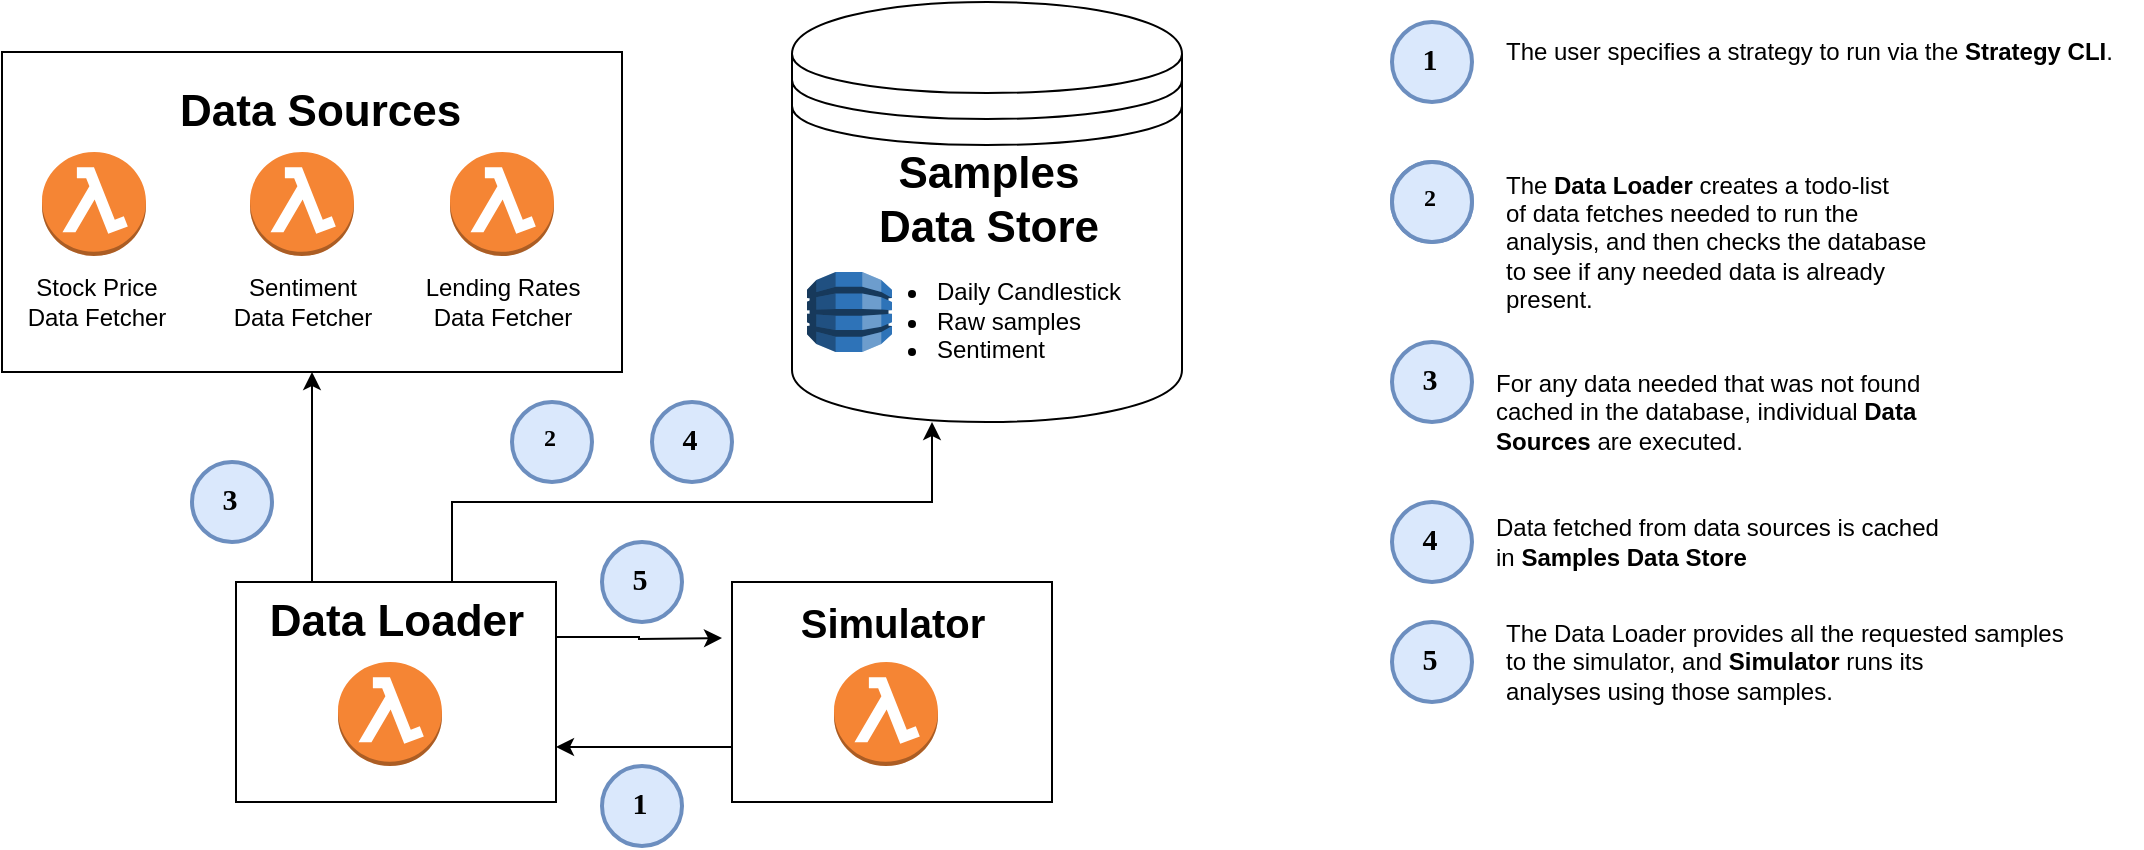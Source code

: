 <mxfile version="14.2.9" type="device"><diagram id="pN8Q6rI7I6gmSfbg4srO" name="Page-1"><mxGraphModel dx="2942" dy="1134" grid="1" gridSize="10" guides="1" tooltips="1" connect="1" arrows="1" fold="1" page="1" pageScale="1" pageWidth="850" pageHeight="1100" math="0" shadow="0"><root><mxCell id="0"/><mxCell id="1" parent="0"/><mxCell id="07io08EL0s0A6Ao118W9-2" value="" style="shape=datastore;whiteSpace=wrap;html=1;" parent="1" vertex="1"><mxGeometry x="395" width="195" height="210" as="geometry"/></mxCell><mxCell id="07io08EL0s0A6Ao118W9-3" value="&lt;div style=&quot;font-size: 18px&quot; align=&quot;center&quot;&gt;&lt;font size=&quot;1&quot;&gt;&lt;b style=&quot;font-size: 22px&quot;&gt;Samples&lt;/b&gt;&lt;/font&gt;&lt;/div&gt;&lt;div style=&quot;font-size: 18px&quot; align=&quot;center&quot;&gt;&lt;font size=&quot;1&quot;&gt;&lt;b style=&quot;font-size: 22px&quot;&gt;Data Store&lt;/b&gt;&lt;/font&gt;&lt;/div&gt;&lt;ul&gt;&lt;li&gt;&lt;div align=&quot;left&quot;&gt;Daily Candlestick&lt;/div&gt;&lt;/li&gt;&lt;li&gt;&lt;div align=&quot;left&quot;&gt;Raw samples&lt;/div&gt;&lt;/li&gt;&lt;li&gt;&lt;div align=&quot;left&quot;&gt;Sentiment&lt;/div&gt;&lt;div align=&quot;left&quot;&gt;&lt;br&gt;&lt;/div&gt;&lt;/li&gt;&lt;/ul&gt;" style="text;html=1;resizable=0;autosize=1;align=center;verticalAlign=middle;points=[];fillColor=none;strokeColor=none;rounded=0;" parent="1" vertex="1"><mxGeometry x="417.5" y="80" width="150" height="120" as="geometry"/></mxCell><mxCell id="07io08EL0s0A6Ao118W9-11" value="" style="rounded=0;whiteSpace=wrap;html=1;" parent="1" vertex="1"><mxGeometry y="25" width="310" height="160" as="geometry"/></mxCell><mxCell id="07io08EL0s0A6Ao118W9-12" value="&lt;div style=&quot;font-size: 22px&quot;&gt;&lt;b&gt;Data Sources&lt;/b&gt;&lt;/div&gt;" style="text;whiteSpace=wrap;html=1;" parent="1" vertex="1"><mxGeometry x="87" y="35" width="155" height="30" as="geometry"/></mxCell><mxCell id="07io08EL0s0A6Ao118W9-14" value="&lt;div&gt;Stock Price&lt;/div&gt;&lt;div&gt;Data Fetcher&lt;/div&gt;" style="text;html=1;resizable=0;autosize=1;align=center;verticalAlign=middle;points=[];fillColor=none;strokeColor=none;rounded=0;" parent="1" vertex="1"><mxGeometry x="7" y="135" width="80" height="30" as="geometry"/></mxCell><mxCell id="07io08EL0s0A6Ao118W9-17" value="&lt;div&gt;Sentiment&lt;/div&gt;&lt;div&gt;Data Fetcher&lt;/div&gt;" style="text;html=1;resizable=0;autosize=1;align=center;verticalAlign=middle;points=[];fillColor=none;strokeColor=none;rounded=0;" parent="1" vertex="1"><mxGeometry x="110" y="135" width="80" height="30" as="geometry"/></mxCell><mxCell id="07io08EL0s0A6Ao118W9-19" value="&lt;div&gt;Lending Rates&lt;/div&gt;&lt;div&gt;Data Fetcher&lt;/div&gt;" style="text;html=1;resizable=0;autosize=1;align=center;verticalAlign=middle;points=[];fillColor=none;strokeColor=none;rounded=0;" parent="1" vertex="1"><mxGeometry x="205" y="135" width="90" height="30" as="geometry"/></mxCell><mxCell id="07io08EL0s0A6Ao118W9-45" style="edgeStyle=orthogonalEdgeStyle;rounded=0;orthogonalLoop=1;jettySize=auto;html=1;exitX=0.25;exitY=0;exitDx=0;exitDy=0;entryX=0.5;entryY=1;entryDx=0;entryDy=0;" parent="1" source="07io08EL0s0A6Ao118W9-34" target="07io08EL0s0A6Ao118W9-11" edge="1"><mxGeometry relative="1" as="geometry"><Array as="points"><mxPoint x="155" y="290"/></Array></mxGeometry></mxCell><mxCell id="07io08EL0s0A6Ao118W9-50" style="edgeStyle=orthogonalEdgeStyle;rounded=0;orthogonalLoop=1;jettySize=auto;html=1;exitX=0.75;exitY=0;exitDx=0;exitDy=0;" parent="1" source="07io08EL0s0A6Ao118W9-34" edge="1"><mxGeometry relative="1" as="geometry"><mxPoint x="465" y="210" as="targetPoint"/><Array as="points"><mxPoint x="225" y="290"/><mxPoint x="225" y="250"/><mxPoint x="465" y="250"/><mxPoint x="465" y="210"/></Array></mxGeometry></mxCell><mxCell id="Zut7io3kQdqsEvI6G0Zr-3" style="edgeStyle=orthogonalEdgeStyle;rounded=0;orthogonalLoop=1;jettySize=auto;html=1;exitX=1;exitY=0.25;exitDx=0;exitDy=0;" edge="1" parent="1" source="07io08EL0s0A6Ao118W9-34"><mxGeometry relative="1" as="geometry"><mxPoint x="360" y="318" as="targetPoint"/></mxGeometry></mxCell><mxCell id="07io08EL0s0A6Ao118W9-34" value="" style="rounded=0;whiteSpace=wrap;html=1;" parent="1" vertex="1"><mxGeometry x="117" y="290" width="160" height="110" as="geometry"/></mxCell><mxCell id="07io08EL0s0A6Ao118W9-37" value="&lt;font style=&quot;font-size: 22px&quot;&gt;&lt;b&gt;Data Loader&lt;/b&gt;&lt;/font&gt;" style="text;html=1;resizable=0;autosize=1;align=center;verticalAlign=middle;points=[];fillColor=none;strokeColor=none;rounded=0;" parent="1" vertex="1"><mxGeometry x="127" y="300" width="140" height="20" as="geometry"/></mxCell><mxCell id="07io08EL0s0A6Ao118W9-47" value="" style="outlineConnect=0;dashed=0;verticalLabelPosition=bottom;verticalAlign=top;align=center;html=1;shape=mxgraph.aws3.lambda_function;fillColor=#F58534;gradientColor=none;" parent="1" vertex="1"><mxGeometry x="20" y="75" width="52" height="52" as="geometry"/></mxCell><mxCell id="07io08EL0s0A6Ao118W9-48" value="" style="outlineConnect=0;dashed=0;verticalLabelPosition=bottom;verticalAlign=top;align=center;html=1;shape=mxgraph.aws3.lambda_function;fillColor=#F58534;gradientColor=none;" parent="1" vertex="1"><mxGeometry x="124" y="75" width="52" height="52" as="geometry"/></mxCell><mxCell id="07io08EL0s0A6Ao118W9-49" value="" style="outlineConnect=0;dashed=0;verticalLabelPosition=bottom;verticalAlign=top;align=center;html=1;shape=mxgraph.aws3.lambda_function;fillColor=#F58534;gradientColor=none;" parent="1" vertex="1"><mxGeometry x="224" y="75" width="52" height="52" as="geometry"/></mxCell><mxCell id="07io08EL0s0A6Ao118W9-51" value="" style="outlineConnect=0;dashed=0;verticalLabelPosition=bottom;verticalAlign=top;align=center;html=1;shape=mxgraph.aws3.dynamo_db;fillColor=#2E73B8;gradientColor=none;" parent="1" vertex="1"><mxGeometry x="402.5" y="135" width="42.5" height="40" as="geometry"/></mxCell><mxCell id="07io08EL0s0A6Ao118W9-53" value="" style="outlineConnect=0;dashed=0;verticalLabelPosition=bottom;verticalAlign=top;align=center;html=1;shape=mxgraph.aws3.lambda_function;fillColor=#F58534;gradientColor=none;" parent="1" vertex="1"><mxGeometry x="168" y="330" width="52" height="52" as="geometry"/></mxCell><mxCell id="07io08EL0s0A6Ao118W9-54" value="&lt;b&gt;&lt;font style=&quot;font-size: 15px&quot;&gt;1&lt;/font&gt;&lt;/b&gt;" style="ellipse;whiteSpace=wrap;html=1;aspect=fixed;strokeWidth=2;fontFamily=Tahoma;spacingBottom=4;spacingRight=2;strokeColor=#6c8ebf;fillColor=#dae8fc;" parent="1" vertex="1"><mxGeometry x="300" y="382" width="40" height="40" as="geometry"/></mxCell><mxCell id="07io08EL0s0A6Ao118W9-56" value="&lt;div&gt;&lt;b&gt;2&lt;/b&gt;&lt;br&gt;&lt;/div&gt;" style="ellipse;whiteSpace=wrap;html=1;aspect=fixed;strokeWidth=2;fontFamily=Tahoma;spacingBottom=4;spacingRight=2;strokeColor=#6c8ebf;fillColor=#dae8fc;" parent="1" vertex="1"><mxGeometry x="255" y="200" width="40" height="40" as="geometry"/></mxCell><mxCell id="07io08EL0s0A6Ao118W9-57" value="&lt;b&gt;&lt;font style=&quot;font-size: 15px&quot;&gt;3&lt;/font&gt;&lt;/b&gt;" style="ellipse;whiteSpace=wrap;html=1;aspect=fixed;strokeWidth=2;fontFamily=Tahoma;spacingBottom=4;spacingRight=2;strokeColor=#6c8ebf;fillColor=#dae8fc;" parent="1" vertex="1"><mxGeometry x="95" y="230" width="40" height="40" as="geometry"/></mxCell><mxCell id="07io08EL0s0A6Ao118W9-58" value="&lt;b&gt;&lt;font style=&quot;font-size: 15px&quot;&gt;4&lt;/font&gt;&lt;/b&gt;" style="ellipse;whiteSpace=wrap;html=1;aspect=fixed;strokeWidth=2;fontFamily=Tahoma;spacingBottom=4;spacingRight=2;strokeColor=#6c8ebf;fillColor=#dae8fc;" parent="1" vertex="1"><mxGeometry x="325" y="200" width="40" height="40" as="geometry"/></mxCell><mxCell id="07io08EL0s0A6Ao118W9-60" value="&lt;b&gt;&lt;font style=&quot;font-size: 15px&quot;&gt;1&lt;/font&gt;&lt;/b&gt;" style="ellipse;whiteSpace=wrap;html=1;aspect=fixed;strokeWidth=2;fontFamily=Tahoma;spacingBottom=4;spacingRight=2;strokeColor=#6c8ebf;fillColor=#dae8fc;" parent="1" vertex="1"><mxGeometry x="695" y="10" width="40" height="40" as="geometry"/></mxCell><mxCell id="07io08EL0s0A6Ao118W9-61" value="&lt;div align=&quot;left&quot;&gt;The user specifies a strategy to run via the &lt;b&gt;Strategy CLI&lt;/b&gt;.&lt;br&gt;&lt;/div&gt;" style="text;html=1;align=left;verticalAlign=middle;resizable=0;points=[];autosize=1;" parent="1" vertex="1"><mxGeometry x="750" y="15" width="320" height="20" as="geometry"/></mxCell><mxCell id="07io08EL0s0A6Ao118W9-62" value="&lt;b&gt;&lt;font style=&quot;font-size: 15px&quot;&gt;1&lt;/font&gt;&lt;/b&gt;" style="ellipse;whiteSpace=wrap;html=1;aspect=fixed;strokeWidth=2;fontFamily=Tahoma;spacingBottom=4;spacingRight=2;strokeColor=#6c8ebf;fillColor=#dae8fc;" parent="1" vertex="1"><mxGeometry x="695" y="80" width="40" height="40" as="geometry"/></mxCell><mxCell id="07io08EL0s0A6Ao118W9-63" value="&lt;div align=&quot;left&quot;&gt;The &lt;b&gt;Data Loader&lt;/b&gt; creates a todo-list&lt;/div&gt;&lt;div align=&quot;left&quot;&gt;of data fetches needed to run the&lt;/div&gt;&lt;div align=&quot;left&quot;&gt;analysis, and then checks the database&lt;/div&gt;&lt;div align=&quot;left&quot;&gt;to see if any needed data is already&lt;/div&gt;&lt;div align=&quot;left&quot;&gt;present.&lt;/div&gt;" style="text;html=1;align=left;verticalAlign=middle;resizable=0;points=[];autosize=1;" parent="1" vertex="1"><mxGeometry x="750" y="80" width="220" height="80" as="geometry"/></mxCell><mxCell id="07io08EL0s0A6Ao118W9-64" value="&lt;div&gt;&lt;b&gt;2&lt;/b&gt;&lt;br&gt;&lt;/div&gt;" style="ellipse;whiteSpace=wrap;html=1;aspect=fixed;strokeWidth=2;fontFamily=Tahoma;spacingBottom=4;spacingRight=2;strokeColor=#6c8ebf;fillColor=#dae8fc;" parent="1" vertex="1"><mxGeometry x="695" y="80" width="40" height="40" as="geometry"/></mxCell><mxCell id="07io08EL0s0A6Ao118W9-65" value="&lt;b&gt;&lt;font style=&quot;font-size: 15px&quot;&gt;3&lt;/font&gt;&lt;/b&gt;" style="ellipse;whiteSpace=wrap;html=1;aspect=fixed;strokeWidth=2;fontFamily=Tahoma;spacingBottom=4;spacingRight=2;strokeColor=#6c8ebf;fillColor=#dae8fc;" parent="1" vertex="1"><mxGeometry x="695" y="170" width="40" height="40" as="geometry"/></mxCell><mxCell id="07io08EL0s0A6Ao118W9-66" value="&lt;div&gt;For any data needed that was not found&lt;/div&gt;&lt;div&gt;cached in the database, individual &lt;b&gt;Data&lt;/b&gt;&lt;/div&gt;&lt;div&gt;&lt;b&gt;Sources &lt;/b&gt;are executed&lt;span&gt;.&lt;/span&gt;&lt;/div&gt;" style="text;html=1;align=left;verticalAlign=middle;resizable=0;points=[];autosize=1;" parent="1" vertex="1"><mxGeometry x="745" y="180" width="230" height="50" as="geometry"/></mxCell><mxCell id="07io08EL0s0A6Ao118W9-67" value="&lt;b&gt;&lt;font style=&quot;font-size: 15px&quot;&gt;4&lt;/font&gt;&lt;/b&gt;" style="ellipse;whiteSpace=wrap;html=1;aspect=fixed;strokeWidth=2;fontFamily=Tahoma;spacingBottom=4;spacingRight=2;strokeColor=#6c8ebf;fillColor=#dae8fc;" parent="1" vertex="1"><mxGeometry x="695" y="250" width="40" height="40" as="geometry"/></mxCell><mxCell id="07io08EL0s0A6Ao118W9-68" value="&lt;div&gt;Data fetched from data sources is cached&lt;/div&gt;&lt;div&gt;in &lt;b&gt;Samples Data Store&lt;/b&gt;&lt;br&gt;&lt;/div&gt;" style="text;html=1;align=left;verticalAlign=middle;resizable=0;points=[];autosize=1;fontStyle=0" parent="1" vertex="1"><mxGeometry x="745" y="255" width="240" height="30" as="geometry"/></mxCell><mxCell id="07io08EL0s0A6Ao118W9-69" value="&lt;font size=&quot;1&quot;&gt;&lt;b style=&quot;font-size: 15px&quot;&gt;5&lt;/b&gt;&lt;/font&gt;" style="ellipse;whiteSpace=wrap;html=1;aspect=fixed;strokeWidth=2;fontFamily=Tahoma;spacingBottom=4;spacingRight=2;strokeColor=#6c8ebf;fillColor=#dae8fc;" parent="1" vertex="1"><mxGeometry x="695" y="310" width="40" height="40" as="geometry"/></mxCell><mxCell id="Zut7io3kQdqsEvI6G0Zr-4" style="edgeStyle=orthogonalEdgeStyle;rounded=0;orthogonalLoop=1;jettySize=auto;html=1;exitX=0;exitY=0.75;exitDx=0;exitDy=0;entryX=1;entryY=0.75;entryDx=0;entryDy=0;" edge="1" parent="1" source="07io08EL0s0A6Ao118W9-70" target="07io08EL0s0A6Ao118W9-34"><mxGeometry relative="1" as="geometry"/></mxCell><mxCell id="07io08EL0s0A6Ao118W9-70" value="" style="rounded=0;whiteSpace=wrap;html=1;" parent="1" vertex="1"><mxGeometry x="365" y="290" width="160" height="110" as="geometry"/></mxCell><mxCell id="07io08EL0s0A6Ao118W9-71" value="&lt;div&gt;&lt;font size=&quot;1&quot;&gt;&lt;b style=&quot;font-size: 20px&quot;&gt;Simulator&lt;/b&gt;&lt;/font&gt;&lt;/div&gt;" style="text;html=1;resizable=0;autosize=1;align=center;verticalAlign=middle;points=[];fillColor=none;strokeColor=none;rounded=0;" parent="1" vertex="1"><mxGeometry x="390" y="300" width="110" height="20" as="geometry"/></mxCell><mxCell id="07io08EL0s0A6Ao118W9-72" value="" style="outlineConnect=0;dashed=0;verticalLabelPosition=bottom;verticalAlign=top;align=center;html=1;shape=mxgraph.aws3.lambda_function;fillColor=#F58534;gradientColor=none;" parent="1" vertex="1"><mxGeometry x="416" y="330" width="52" height="52" as="geometry"/></mxCell><mxCell id="07io08EL0s0A6Ao118W9-75" value="&lt;div&gt;&lt;span&gt;The Data Loader provides all the requested samples&lt;/span&gt;&lt;/div&gt;&lt;div&gt;&lt;span&gt;to the simulator, and&amp;nbsp;&lt;/span&gt;&lt;b&gt;Simulator&lt;/b&gt;&lt;span&gt; runs its&lt;/span&gt;&lt;br&gt;&lt;/div&gt;&lt;div&gt;analyses using those samples&lt;span&gt;.&lt;/span&gt;&lt;/div&gt;" style="text;html=1;align=left;verticalAlign=middle;resizable=0;points=[];autosize=1;fontStyle=0" parent="1" vertex="1"><mxGeometry x="750" y="305" width="290" height="50" as="geometry"/></mxCell><mxCell id="07io08EL0s0A6Ao118W9-59" value="&lt;font size=&quot;1&quot;&gt;&lt;b style=&quot;font-size: 15px&quot;&gt;5&lt;/b&gt;&lt;/font&gt;" style="ellipse;whiteSpace=wrap;html=1;aspect=fixed;strokeWidth=2;fontFamily=Tahoma;spacingBottom=4;spacingRight=2;strokeColor=#6c8ebf;fillColor=#dae8fc;" parent="1" vertex="1"><mxGeometry x="300" y="270" width="40" height="40" as="geometry"/></mxCell></root></mxGraphModel></diagram></mxfile>